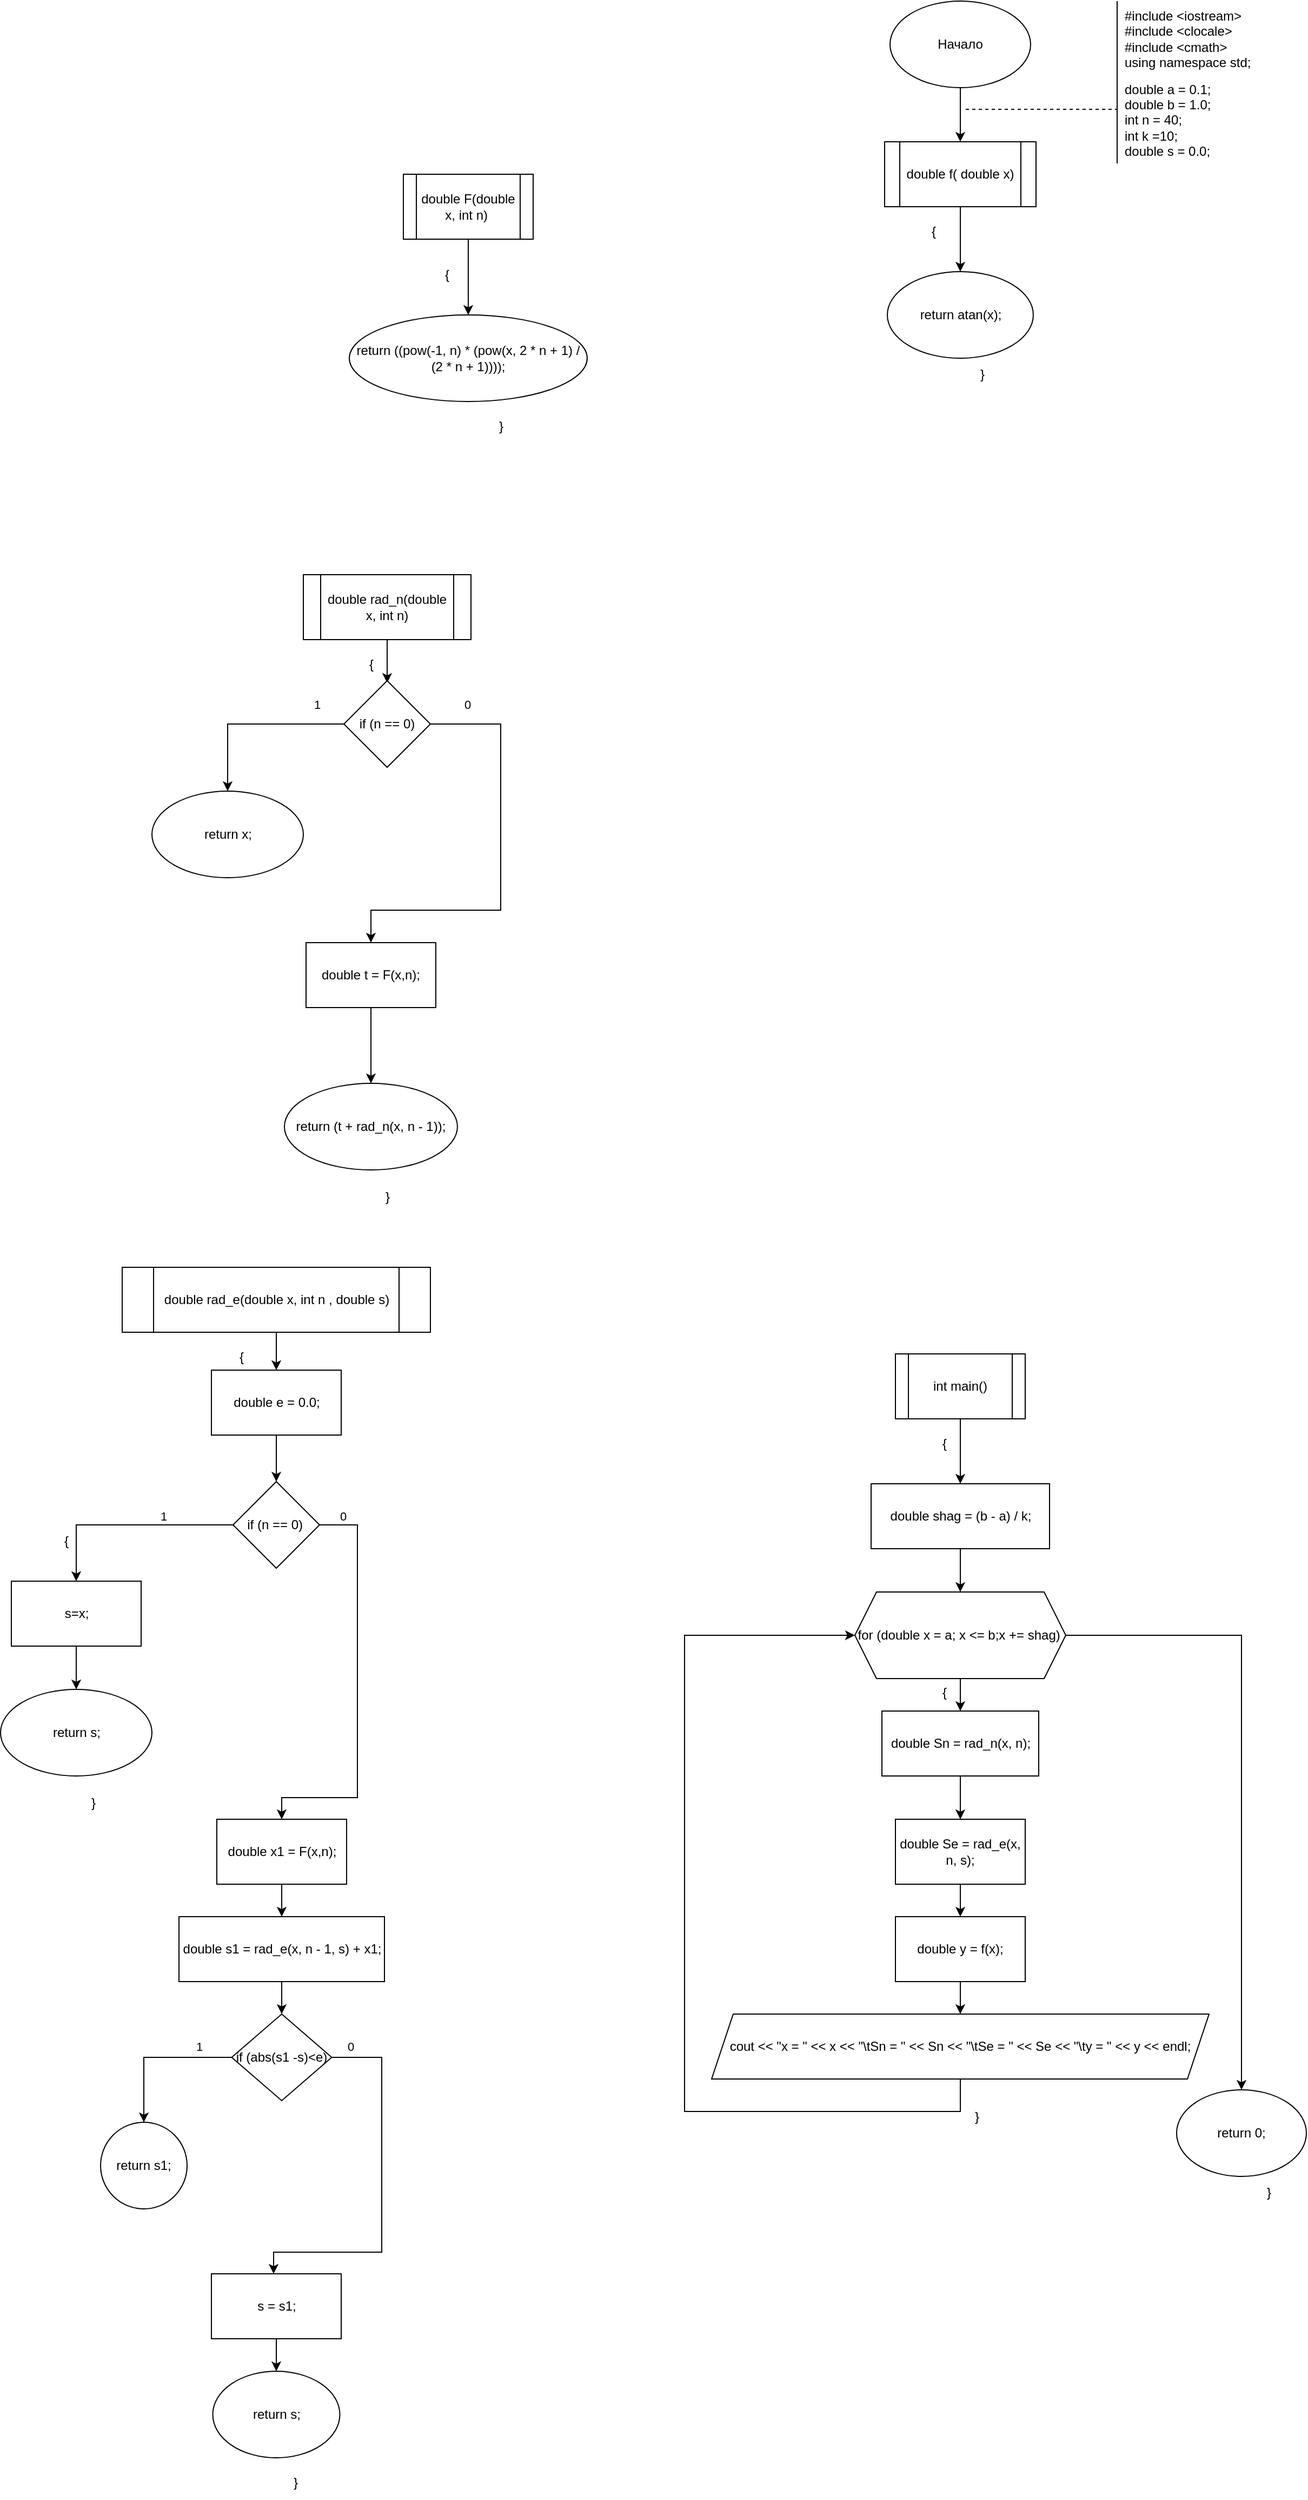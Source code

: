 <mxfile version="25.0.3">
  <diagram id="C5RBs43oDa-KdzZeNtuy" name="Page-1">
    <mxGraphModel dx="1949" dy="493" grid="1" gridSize="10" guides="1" tooltips="1" connect="1" arrows="1" fold="1" page="1" pageScale="1" pageWidth="827" pageHeight="1169" math="0" shadow="0">
      <root>
        <mxCell id="WIyWlLk6GJQsqaUBKTNV-0" />
        <mxCell id="WIyWlLk6GJQsqaUBKTNV-1" parent="WIyWlLk6GJQsqaUBKTNV-0" />
        <mxCell id="eYQngu6aigxKbDQcGf7c-2" value="" style="edgeStyle=orthogonalEdgeStyle;rounded=0;orthogonalLoop=1;jettySize=auto;html=1;" parent="WIyWlLk6GJQsqaUBKTNV-1" source="eYQngu6aigxKbDQcGf7c-0" target="eYQngu6aigxKbDQcGf7c-1" edge="1">
          <mxGeometry relative="1" as="geometry" />
        </mxCell>
        <mxCell id="eYQngu6aigxKbDQcGf7c-0" value="Начало" style="ellipse;whiteSpace=wrap;html=1;" parent="WIyWlLk6GJQsqaUBKTNV-1" vertex="1">
          <mxGeometry x="370" width="130" height="80" as="geometry" />
        </mxCell>
        <mxCell id="eYQngu6aigxKbDQcGf7c-6" value="" style="edgeStyle=orthogonalEdgeStyle;rounded=0;orthogonalLoop=1;jettySize=auto;html=1;" parent="WIyWlLk6GJQsqaUBKTNV-1" source="eYQngu6aigxKbDQcGf7c-1" target="eYQngu6aigxKbDQcGf7c-5" edge="1">
          <mxGeometry relative="1" as="geometry" />
        </mxCell>
        <mxCell id="eYQngu6aigxKbDQcGf7c-1" value="double f( double x)" style="shape=process;whiteSpace=wrap;html=1;backgroundOutline=1;" parent="WIyWlLk6GJQsqaUBKTNV-1" vertex="1">
          <mxGeometry x="365" y="130" width="140" height="60" as="geometry" />
        </mxCell>
        <mxCell id="eYQngu6aigxKbDQcGf7c-5" value="return atan(x);" style="ellipse;whiteSpace=wrap;html=1;" parent="WIyWlLk6GJQsqaUBKTNV-1" vertex="1">
          <mxGeometry x="367.5" y="250" width="135" height="80" as="geometry" />
        </mxCell>
        <mxCell id="eYQngu6aigxKbDQcGf7c-7" value="{" style="text;html=1;align=center;verticalAlign=middle;resizable=0;points=[];autosize=1;strokeColor=none;fillColor=none;" parent="WIyWlLk6GJQsqaUBKTNV-1" vertex="1">
          <mxGeometry x="395" y="198" width="30" height="30" as="geometry" />
        </mxCell>
        <mxCell id="eYQngu6aigxKbDQcGf7c-8" value="}" style="text;html=1;align=center;verticalAlign=middle;resizable=0;points=[];autosize=1;strokeColor=none;fillColor=none;" parent="WIyWlLk6GJQsqaUBKTNV-1" vertex="1">
          <mxGeometry x="440" y="330" width="30" height="30" as="geometry" />
        </mxCell>
        <mxCell id="eYQngu6aigxKbDQcGf7c-11" value="" style="edgeStyle=orthogonalEdgeStyle;rounded=0;orthogonalLoop=1;jettySize=auto;html=1;" parent="WIyWlLk6GJQsqaUBKTNV-1" source="eYQngu6aigxKbDQcGf7c-9" edge="1">
          <mxGeometry relative="1" as="geometry">
            <mxPoint x="-95" y="630" as="targetPoint" />
          </mxGeometry>
        </mxCell>
        <mxCell id="eYQngu6aigxKbDQcGf7c-9" value="double rad_n(double x, int n)" style="shape=process;whiteSpace=wrap;html=1;backgroundOutline=1;" parent="WIyWlLk6GJQsqaUBKTNV-1" vertex="1">
          <mxGeometry x="-172.5" y="530" width="155" height="60" as="geometry" />
        </mxCell>
        <mxCell id="eYQngu6aigxKbDQcGf7c-12" value="{" style="text;html=1;align=center;verticalAlign=middle;resizable=0;points=[];autosize=1;strokeColor=none;fillColor=none;" parent="WIyWlLk6GJQsqaUBKTNV-1" vertex="1">
          <mxGeometry x="-125" y="598" width="30" height="30" as="geometry" />
        </mxCell>
        <mxCell id="eYQngu6aigxKbDQcGf7c-36" value="" style="edgeStyle=orthogonalEdgeStyle;rounded=0;orthogonalLoop=1;jettySize=auto;html=1;" parent="WIyWlLk6GJQsqaUBKTNV-1" source="eYQngu6aigxKbDQcGf7c-34" target="eYQngu6aigxKbDQcGf7c-35" edge="1">
          <mxGeometry relative="1" as="geometry" />
        </mxCell>
        <mxCell id="eYQngu6aigxKbDQcGf7c-34" value="int main()" style="shape=process;whiteSpace=wrap;html=1;backgroundOutline=1;" parent="WIyWlLk6GJQsqaUBKTNV-1" vertex="1">
          <mxGeometry x="375" y="1250" width="120" height="60" as="geometry" />
        </mxCell>
        <mxCell id="eYQngu6aigxKbDQcGf7c-39" value="" style="edgeStyle=orthogonalEdgeStyle;rounded=0;orthogonalLoop=1;jettySize=auto;html=1;" parent="WIyWlLk6GJQsqaUBKTNV-1" source="eYQngu6aigxKbDQcGf7c-35" target="eYQngu6aigxKbDQcGf7c-38" edge="1">
          <mxGeometry relative="1" as="geometry" />
        </mxCell>
        <mxCell id="eYQngu6aigxKbDQcGf7c-35" value="double shag = (b - a) / k;" style="whiteSpace=wrap;html=1;" parent="WIyWlLk6GJQsqaUBKTNV-1" vertex="1">
          <mxGeometry x="352.5" y="1370" width="165" height="60" as="geometry" />
        </mxCell>
        <mxCell id="eYQngu6aigxKbDQcGf7c-37" value="{" style="text;html=1;align=center;verticalAlign=middle;resizable=0;points=[];autosize=1;strokeColor=none;fillColor=none;" parent="WIyWlLk6GJQsqaUBKTNV-1" vertex="1">
          <mxGeometry x="405" y="1318" width="30" height="30" as="geometry" />
        </mxCell>
        <mxCell id="eYQngu6aigxKbDQcGf7c-41" value="" style="edgeStyle=orthogonalEdgeStyle;rounded=0;orthogonalLoop=1;jettySize=auto;html=1;" parent="WIyWlLk6GJQsqaUBKTNV-1" source="eYQngu6aigxKbDQcGf7c-38" target="eYQngu6aigxKbDQcGf7c-40" edge="1">
          <mxGeometry relative="1" as="geometry" />
        </mxCell>
        <mxCell id="eYQngu6aigxKbDQcGf7c-38" value="for (double x = a; x &amp;lt;= b;x += shag)&amp;nbsp;" style="shape=hexagon;perimeter=hexagonPerimeter2;whiteSpace=wrap;html=1;fixedSize=1;" parent="WIyWlLk6GJQsqaUBKTNV-1" vertex="1">
          <mxGeometry x="337.5" y="1470" width="195" height="80" as="geometry" />
        </mxCell>
        <mxCell id="eYQngu6aigxKbDQcGf7c-43" value="" style="edgeStyle=orthogonalEdgeStyle;rounded=0;orthogonalLoop=1;jettySize=auto;html=1;" parent="WIyWlLk6GJQsqaUBKTNV-1" source="eYQngu6aigxKbDQcGf7c-40" target="eYQngu6aigxKbDQcGf7c-42" edge="1">
          <mxGeometry relative="1" as="geometry" />
        </mxCell>
        <mxCell id="eYQngu6aigxKbDQcGf7c-40" value="double Sn = rad_n(x, n);" style="whiteSpace=wrap;html=1;" parent="WIyWlLk6GJQsqaUBKTNV-1" vertex="1">
          <mxGeometry x="362.5" y="1580" width="145" height="60" as="geometry" />
        </mxCell>
        <mxCell id="eYQngu6aigxKbDQcGf7c-47" value="" style="edgeStyle=orthogonalEdgeStyle;rounded=0;orthogonalLoop=1;jettySize=auto;html=1;" parent="WIyWlLk6GJQsqaUBKTNV-1" source="eYQngu6aigxKbDQcGf7c-42" target="eYQngu6aigxKbDQcGf7c-46" edge="1">
          <mxGeometry relative="1" as="geometry" />
        </mxCell>
        <mxCell id="eYQngu6aigxKbDQcGf7c-42" value="double Se = rad_e(x, n, s);" style="whiteSpace=wrap;html=1;" parent="WIyWlLk6GJQsqaUBKTNV-1" vertex="1">
          <mxGeometry x="375" y="1680" width="120" height="60" as="geometry" />
        </mxCell>
        <mxCell id="eYQngu6aigxKbDQcGf7c-45" value="{" style="text;html=1;align=center;verticalAlign=middle;resizable=0;points=[];autosize=1;strokeColor=none;fillColor=none;" parent="WIyWlLk6GJQsqaUBKTNV-1" vertex="1">
          <mxGeometry x="405" y="1548" width="30" height="30" as="geometry" />
        </mxCell>
        <mxCell id="eYQngu6aigxKbDQcGf7c-49" value="" style="edgeStyle=orthogonalEdgeStyle;rounded=0;orthogonalLoop=1;jettySize=auto;html=1;" parent="WIyWlLk6GJQsqaUBKTNV-1" source="eYQngu6aigxKbDQcGf7c-46" target="eYQngu6aigxKbDQcGf7c-48" edge="1">
          <mxGeometry relative="1" as="geometry" />
        </mxCell>
        <mxCell id="eYQngu6aigxKbDQcGf7c-46" value="double y = f(x);" style="whiteSpace=wrap;html=1;" parent="WIyWlLk6GJQsqaUBKTNV-1" vertex="1">
          <mxGeometry x="375" y="1770" width="120" height="60" as="geometry" />
        </mxCell>
        <mxCell id="eYQngu6aigxKbDQcGf7c-50" style="edgeStyle=orthogonalEdgeStyle;rounded=0;orthogonalLoop=1;jettySize=auto;html=1;exitX=0.5;exitY=1;exitDx=0;exitDy=0;entryX=0;entryY=0.5;entryDx=0;entryDy=0;" parent="WIyWlLk6GJQsqaUBKTNV-1" source="eYQngu6aigxKbDQcGf7c-48" target="eYQngu6aigxKbDQcGf7c-38" edge="1">
          <mxGeometry relative="1" as="geometry">
            <mxPoint x="270" y="1630" as="targetPoint" />
            <Array as="points">
              <mxPoint x="435" y="1950" />
              <mxPoint x="180" y="1950" />
              <mxPoint x="180" y="1510" />
            </Array>
          </mxGeometry>
        </mxCell>
        <mxCell id="eYQngu6aigxKbDQcGf7c-48" value="cout &amp;lt;&amp;lt; &quot;x = &quot; &amp;lt;&amp;lt; x &amp;lt;&amp;lt; &quot;\tSn = &quot; &amp;lt;&amp;lt; Sn &amp;lt;&amp;lt; &quot;\tSe = &quot; &amp;lt;&amp;lt; Se &amp;lt;&amp;lt; &quot;\ty = &quot; &amp;lt;&amp;lt; y &amp;lt;&amp;lt; endl;" style="shape=parallelogram;perimeter=parallelogramPerimeter;whiteSpace=wrap;html=1;fixedSize=1;" parent="WIyWlLk6GJQsqaUBKTNV-1" vertex="1">
          <mxGeometry x="205" y="1860" width="460" height="60" as="geometry" />
        </mxCell>
        <mxCell id="eYQngu6aigxKbDQcGf7c-53" value="}" style="text;html=1;align=center;verticalAlign=middle;resizable=0;points=[];autosize=1;strokeColor=none;fillColor=none;" parent="WIyWlLk6GJQsqaUBKTNV-1" vertex="1">
          <mxGeometry x="435" y="1940" width="30" height="30" as="geometry" />
        </mxCell>
        <mxCell id="eYQngu6aigxKbDQcGf7c-54" value="}" style="text;html=1;align=center;verticalAlign=middle;resizable=0;points=[];autosize=1;strokeColor=none;fillColor=none;" parent="WIyWlLk6GJQsqaUBKTNV-1" vertex="1">
          <mxGeometry x="705" y="2010" width="30" height="30" as="geometry" />
        </mxCell>
        <mxCell id="eYQngu6aigxKbDQcGf7c-55" value="" style="endArrow=none;html=1;rounded=0;" parent="WIyWlLk6GJQsqaUBKTNV-1" edge="1">
          <mxGeometry width="50" height="50" relative="1" as="geometry">
            <mxPoint x="580" y="150" as="sourcePoint" />
            <mxPoint x="580" as="targetPoint" />
          </mxGeometry>
        </mxCell>
        <mxCell id="eYQngu6aigxKbDQcGf7c-56" value="&lt;div&gt;#include &amp;lt;iostream&amp;gt;&lt;/div&gt;&lt;div&gt;#include &amp;lt;clocale&amp;gt;&lt;/div&gt;&lt;div&gt;#include &amp;lt;cmath&amp;gt;&lt;/div&gt;&lt;div&gt;using namespace std;&lt;/div&gt;" style="text;html=1;align=left;verticalAlign=middle;resizable=0;points=[];autosize=1;strokeColor=none;fillColor=none;" parent="WIyWlLk6GJQsqaUBKTNV-1" vertex="1">
          <mxGeometry x="585" width="140" height="70" as="geometry" />
        </mxCell>
        <mxCell id="eYQngu6aigxKbDQcGf7c-57" value="&lt;div&gt;double a = 0.1;&lt;/div&gt;&lt;div&gt;double b = 1.0;&lt;/div&gt;&lt;div&gt;&lt;span style=&quot;background-color: initial;&quot;&gt;int n = 40;&lt;/span&gt;&lt;/div&gt;&lt;div&gt;int k =10;&lt;/div&gt;&lt;div&gt;double s = 0.0;&lt;/div&gt;" style="text;html=1;align=left;verticalAlign=middle;resizable=0;points=[];autosize=1;strokeColor=none;fillColor=none;" parent="WIyWlLk6GJQsqaUBKTNV-1" vertex="1">
          <mxGeometry x="585" y="65" width="100" height="90" as="geometry" />
        </mxCell>
        <mxCell id="eYQngu6aigxKbDQcGf7c-58" value="" style="edgeStyle=orthogonalEdgeStyle;rounded=0;orthogonalLoop=1;jettySize=auto;html=1;exitX=1;exitY=0.5;exitDx=0;exitDy=0;" parent="WIyWlLk6GJQsqaUBKTNV-1" source="eYQngu6aigxKbDQcGf7c-38" target="eYQngu6aigxKbDQcGf7c-52" edge="1">
          <mxGeometry relative="1" as="geometry">
            <mxPoint x="700" y="2030" as="targetPoint" />
            <mxPoint x="533" y="1510" as="sourcePoint" />
          </mxGeometry>
        </mxCell>
        <mxCell id="eYQngu6aigxKbDQcGf7c-52" value="return 0;" style="ellipse;whiteSpace=wrap;html=1;" parent="WIyWlLk6GJQsqaUBKTNV-1" vertex="1">
          <mxGeometry x="635" y="1930" width="120" height="80" as="geometry" />
        </mxCell>
        <mxCell id="_p6gw4xu6n_L145d8y4m-2" value="" style="edgeStyle=orthogonalEdgeStyle;rounded=0;orthogonalLoop=1;jettySize=auto;html=1;" edge="1" parent="WIyWlLk6GJQsqaUBKTNV-1" source="_p6gw4xu6n_L145d8y4m-0" target="_p6gw4xu6n_L145d8y4m-1">
          <mxGeometry relative="1" as="geometry" />
        </mxCell>
        <mxCell id="_p6gw4xu6n_L145d8y4m-0" value="double F(double x, int n)&amp;nbsp;" style="shape=process;whiteSpace=wrap;html=1;backgroundOutline=1;" vertex="1" parent="WIyWlLk6GJQsqaUBKTNV-1">
          <mxGeometry x="-80" y="160" width="120" height="60" as="geometry" />
        </mxCell>
        <mxCell id="_p6gw4xu6n_L145d8y4m-1" value="return ((pow(-1, n) * (pow(x, 2 * n + 1) / (2 * n + 1))));" style="ellipse;whiteSpace=wrap;html=1;" vertex="1" parent="WIyWlLk6GJQsqaUBKTNV-1">
          <mxGeometry x="-130" y="290" width="220" height="80" as="geometry" />
        </mxCell>
        <mxCell id="_p6gw4xu6n_L145d8y4m-3" value="{" style="text;html=1;align=center;verticalAlign=middle;resizable=0;points=[];autosize=1;strokeColor=none;fillColor=none;" vertex="1" parent="WIyWlLk6GJQsqaUBKTNV-1">
          <mxGeometry x="-55" y="238" width="30" height="30" as="geometry" />
        </mxCell>
        <mxCell id="_p6gw4xu6n_L145d8y4m-4" value="}" style="text;html=1;align=center;verticalAlign=middle;resizable=0;points=[];autosize=1;strokeColor=none;fillColor=none;" vertex="1" parent="WIyWlLk6GJQsqaUBKTNV-1">
          <mxGeometry x="-5" y="378" width="30" height="30" as="geometry" />
        </mxCell>
        <mxCell id="_p6gw4xu6n_L145d8y4m-7" value="" style="edgeStyle=orthogonalEdgeStyle;rounded=0;orthogonalLoop=1;jettySize=auto;html=1;" edge="1" parent="WIyWlLk6GJQsqaUBKTNV-1" source="_p6gw4xu6n_L145d8y4m-5" target="_p6gw4xu6n_L145d8y4m-6">
          <mxGeometry relative="1" as="geometry" />
        </mxCell>
        <mxCell id="_p6gw4xu6n_L145d8y4m-9" value="1" style="edgeLabel;html=1;align=center;verticalAlign=middle;resizable=0;points=[];" vertex="1" connectable="0" parent="_p6gw4xu6n_L145d8y4m-7">
          <mxGeometry x="-0.724" y="3" relative="1" as="geometry">
            <mxPoint x="-2" y="-21" as="offset" />
          </mxGeometry>
        </mxCell>
        <mxCell id="_p6gw4xu6n_L145d8y4m-5" value="if (n == 0)" style="rhombus;whiteSpace=wrap;html=1;" vertex="1" parent="WIyWlLk6GJQsqaUBKTNV-1">
          <mxGeometry x="-135" y="628" width="80" height="80" as="geometry" />
        </mxCell>
        <mxCell id="_p6gw4xu6n_L145d8y4m-6" value="return x;" style="ellipse;whiteSpace=wrap;html=1;" vertex="1" parent="WIyWlLk6GJQsqaUBKTNV-1">
          <mxGeometry x="-312.5" y="730" width="140" height="80" as="geometry" />
        </mxCell>
        <mxCell id="_p6gw4xu6n_L145d8y4m-8" value="" style="endArrow=classic;html=1;rounded=0;exitX=1;exitY=0.5;exitDx=0;exitDy=0;" edge="1" parent="WIyWlLk6GJQsqaUBKTNV-1" source="_p6gw4xu6n_L145d8y4m-5" target="_p6gw4xu6n_L145d8y4m-11">
          <mxGeometry width="50" height="50" relative="1" as="geometry">
            <mxPoint x="-30" y="920" as="sourcePoint" />
            <mxPoint x="-110" y="890" as="targetPoint" />
            <Array as="points">
              <mxPoint x="10" y="668" />
              <mxPoint x="10" y="840" />
              <mxPoint x="-110" y="840" />
            </Array>
          </mxGeometry>
        </mxCell>
        <mxCell id="_p6gw4xu6n_L145d8y4m-10" value="0" style="edgeLabel;html=1;align=center;verticalAlign=middle;resizable=0;points=[];" vertex="1" connectable="0" parent="_p6gw4xu6n_L145d8y4m-8">
          <mxGeometry x="-0.812" y="1" relative="1" as="geometry">
            <mxPoint x="-3" y="-17" as="offset" />
          </mxGeometry>
        </mxCell>
        <mxCell id="_p6gw4xu6n_L145d8y4m-13" value="" style="edgeStyle=orthogonalEdgeStyle;rounded=0;orthogonalLoop=1;jettySize=auto;html=1;" edge="1" parent="WIyWlLk6GJQsqaUBKTNV-1" source="_p6gw4xu6n_L145d8y4m-11" target="_p6gw4xu6n_L145d8y4m-12">
          <mxGeometry relative="1" as="geometry" />
        </mxCell>
        <mxCell id="_p6gw4xu6n_L145d8y4m-11" value="double t = F(x,n);" style="rounded=0;whiteSpace=wrap;html=1;" vertex="1" parent="WIyWlLk6GJQsqaUBKTNV-1">
          <mxGeometry x="-170" y="870" width="120" height="60" as="geometry" />
        </mxCell>
        <mxCell id="_p6gw4xu6n_L145d8y4m-12" value="return (t + rad_n(x, n - 1));" style="ellipse;whiteSpace=wrap;html=1;rounded=0;" vertex="1" parent="WIyWlLk6GJQsqaUBKTNV-1">
          <mxGeometry x="-190" y="1000" width="160" height="80" as="geometry" />
        </mxCell>
        <mxCell id="_p6gw4xu6n_L145d8y4m-14" value="}" style="text;html=1;align=center;verticalAlign=middle;resizable=0;points=[];autosize=1;strokeColor=none;fillColor=none;" vertex="1" parent="WIyWlLk6GJQsqaUBKTNV-1">
          <mxGeometry x="-110" y="1090" width="30" height="30" as="geometry" />
        </mxCell>
        <mxCell id="_p6gw4xu6n_L145d8y4m-19" value="" style="edgeStyle=orthogonalEdgeStyle;rounded=0;orthogonalLoop=1;jettySize=auto;html=1;" edge="1" parent="WIyWlLk6GJQsqaUBKTNV-1" source="_p6gw4xu6n_L145d8y4m-15" target="_p6gw4xu6n_L145d8y4m-18">
          <mxGeometry relative="1" as="geometry" />
        </mxCell>
        <mxCell id="_p6gw4xu6n_L145d8y4m-15" value="double rad_e(double x, int n , double s)" style="shape=process;whiteSpace=wrap;html=1;backgroundOutline=1;" vertex="1" parent="WIyWlLk6GJQsqaUBKTNV-1">
          <mxGeometry x="-340" y="1170" width="285" height="60" as="geometry" />
        </mxCell>
        <mxCell id="_p6gw4xu6n_L145d8y4m-21" value="" style="edgeStyle=orthogonalEdgeStyle;rounded=0;orthogonalLoop=1;jettySize=auto;html=1;" edge="1" parent="WIyWlLk6GJQsqaUBKTNV-1" source="_p6gw4xu6n_L145d8y4m-18" target="_p6gw4xu6n_L145d8y4m-20">
          <mxGeometry relative="1" as="geometry" />
        </mxCell>
        <mxCell id="_p6gw4xu6n_L145d8y4m-18" value="double e = 0.0;" style="whiteSpace=wrap;html=1;" vertex="1" parent="WIyWlLk6GJQsqaUBKTNV-1">
          <mxGeometry x="-257.5" y="1265" width="120" height="60" as="geometry" />
        </mxCell>
        <mxCell id="_p6gw4xu6n_L145d8y4m-23" value="" style="edgeStyle=orthogonalEdgeStyle;rounded=0;orthogonalLoop=1;jettySize=auto;html=1;" edge="1" parent="WIyWlLk6GJQsqaUBKTNV-1" source="_p6gw4xu6n_L145d8y4m-20" target="_p6gw4xu6n_L145d8y4m-22">
          <mxGeometry relative="1" as="geometry" />
        </mxCell>
        <mxCell id="_p6gw4xu6n_L145d8y4m-24" value="1" style="edgeLabel;html=1;align=center;verticalAlign=middle;resizable=0;points=[];" vertex="1" connectable="0" parent="_p6gw4xu6n_L145d8y4m-23">
          <mxGeometry x="-0.341" y="1" relative="1" as="geometry">
            <mxPoint y="-9" as="offset" />
          </mxGeometry>
        </mxCell>
        <mxCell id="_p6gw4xu6n_L145d8y4m-29" style="edgeStyle=orthogonalEdgeStyle;rounded=0;orthogonalLoop=1;jettySize=auto;html=1;exitX=1;exitY=0.5;exitDx=0;exitDy=0;" edge="1" parent="WIyWlLk6GJQsqaUBKTNV-1" source="_p6gw4xu6n_L145d8y4m-20">
          <mxGeometry relative="1" as="geometry">
            <mxPoint x="-192.5" y="1680" as="targetPoint" />
            <Array as="points">
              <mxPoint x="-122.5" y="1408" />
              <mxPoint x="-122.5" y="1660" />
            </Array>
          </mxGeometry>
        </mxCell>
        <mxCell id="_p6gw4xu6n_L145d8y4m-30" value="0" style="edgeLabel;html=1;align=center;verticalAlign=middle;resizable=0;points=[];" vertex="1" connectable="0" parent="_p6gw4xu6n_L145d8y4m-29">
          <mxGeometry x="-0.899" relative="1" as="geometry">
            <mxPoint x="2" y="-8" as="offset" />
          </mxGeometry>
        </mxCell>
        <mxCell id="_p6gw4xu6n_L145d8y4m-20" value="if (n == 0)&amp;nbsp;" style="rhombus;whiteSpace=wrap;html=1;" vertex="1" parent="WIyWlLk6GJQsqaUBKTNV-1">
          <mxGeometry x="-237.5" y="1368" width="80" height="80" as="geometry" />
        </mxCell>
        <mxCell id="_p6gw4xu6n_L145d8y4m-27" value="" style="edgeStyle=orthogonalEdgeStyle;rounded=0;orthogonalLoop=1;jettySize=auto;html=1;" edge="1" parent="WIyWlLk6GJQsqaUBKTNV-1" source="_p6gw4xu6n_L145d8y4m-22" target="_p6gw4xu6n_L145d8y4m-26">
          <mxGeometry relative="1" as="geometry" />
        </mxCell>
        <mxCell id="_p6gw4xu6n_L145d8y4m-22" value="s=x;" style="whiteSpace=wrap;html=1;" vertex="1" parent="WIyWlLk6GJQsqaUBKTNV-1">
          <mxGeometry x="-442.5" y="1460" width="120" height="60" as="geometry" />
        </mxCell>
        <mxCell id="_p6gw4xu6n_L145d8y4m-25" value="{" style="text;html=1;align=center;verticalAlign=middle;resizable=0;points=[];autosize=1;strokeColor=none;fillColor=none;" vertex="1" parent="WIyWlLk6GJQsqaUBKTNV-1">
          <mxGeometry x="-407.5" y="1408" width="30" height="30" as="geometry" />
        </mxCell>
        <mxCell id="_p6gw4xu6n_L145d8y4m-26" value="return s;" style="ellipse;whiteSpace=wrap;html=1;" vertex="1" parent="WIyWlLk6GJQsqaUBKTNV-1">
          <mxGeometry x="-452.5" y="1560" width="140" height="80" as="geometry" />
        </mxCell>
        <mxCell id="_p6gw4xu6n_L145d8y4m-28" value="}" style="text;html=1;align=center;verticalAlign=middle;resizable=0;points=[];autosize=1;strokeColor=none;fillColor=none;" vertex="1" parent="WIyWlLk6GJQsqaUBKTNV-1">
          <mxGeometry x="-382.5" y="1650" width="30" height="30" as="geometry" />
        </mxCell>
        <mxCell id="_p6gw4xu6n_L145d8y4m-34" value="" style="edgeStyle=orthogonalEdgeStyle;rounded=0;orthogonalLoop=1;jettySize=auto;html=1;" edge="1" parent="WIyWlLk6GJQsqaUBKTNV-1" source="_p6gw4xu6n_L145d8y4m-32" target="_p6gw4xu6n_L145d8y4m-33">
          <mxGeometry relative="1" as="geometry" />
        </mxCell>
        <mxCell id="_p6gw4xu6n_L145d8y4m-32" value="double x1 = F(x,n);" style="whiteSpace=wrap;html=1;" vertex="1" parent="WIyWlLk6GJQsqaUBKTNV-1">
          <mxGeometry x="-252.5" y="1680" width="120" height="60" as="geometry" />
        </mxCell>
        <mxCell id="_p6gw4xu6n_L145d8y4m-36" value="" style="edgeStyle=orthogonalEdgeStyle;rounded=0;orthogonalLoop=1;jettySize=auto;html=1;" edge="1" parent="WIyWlLk6GJQsqaUBKTNV-1" source="_p6gw4xu6n_L145d8y4m-33">
          <mxGeometry relative="1" as="geometry">
            <mxPoint x="-192.5" y="1860.0" as="targetPoint" />
          </mxGeometry>
        </mxCell>
        <mxCell id="_p6gw4xu6n_L145d8y4m-33" value="double s1 = rad_e(x, n - 1, s) + x1;" style="whiteSpace=wrap;html=1;" vertex="1" parent="WIyWlLk6GJQsqaUBKTNV-1">
          <mxGeometry x="-287.5" y="1770" width="190" height="60" as="geometry" />
        </mxCell>
        <mxCell id="_p6gw4xu6n_L145d8y4m-38" value="" style="edgeStyle=orthogonalEdgeStyle;rounded=0;orthogonalLoop=1;jettySize=auto;html=1;" edge="1" parent="WIyWlLk6GJQsqaUBKTNV-1" source="_p6gw4xu6n_L145d8y4m-35" target="_p6gw4xu6n_L145d8y4m-37">
          <mxGeometry relative="1" as="geometry" />
        </mxCell>
        <mxCell id="_p6gw4xu6n_L145d8y4m-41" value="1" style="edgeLabel;html=1;align=center;verticalAlign=middle;resizable=0;points=[];" vertex="1" connectable="0" parent="_p6gw4xu6n_L145d8y4m-38">
          <mxGeometry x="-0.565" y="2" relative="1" as="geometry">
            <mxPoint y="-12" as="offset" />
          </mxGeometry>
        </mxCell>
        <mxCell id="_p6gw4xu6n_L145d8y4m-39" style="edgeStyle=orthogonalEdgeStyle;rounded=0;orthogonalLoop=1;jettySize=auto;html=1;exitX=1;exitY=0.5;exitDx=0;exitDy=0;" edge="1" parent="WIyWlLk6GJQsqaUBKTNV-1" source="_p6gw4xu6n_L145d8y4m-35">
          <mxGeometry relative="1" as="geometry">
            <mxPoint x="-200" y="2100" as="targetPoint" />
            <Array as="points">
              <mxPoint x="-100" y="1900" />
              <mxPoint x="-100" y="2080" />
            </Array>
          </mxGeometry>
        </mxCell>
        <mxCell id="_p6gw4xu6n_L145d8y4m-40" value="0" style="edgeLabel;html=1;align=center;verticalAlign=middle;resizable=0;points=[];" vertex="1" connectable="0" parent="_p6gw4xu6n_L145d8y4m-39">
          <mxGeometry x="-0.92" y="-1" relative="1" as="geometry">
            <mxPoint x="3" y="-11" as="offset" />
          </mxGeometry>
        </mxCell>
        <mxCell id="_p6gw4xu6n_L145d8y4m-35" value="if (abs(s1 -s)&amp;lt;e)" style="rhombus;whiteSpace=wrap;html=1;" vertex="1" parent="WIyWlLk6GJQsqaUBKTNV-1">
          <mxGeometry x="-238.75" y="1860" width="92.5" height="80" as="geometry" />
        </mxCell>
        <mxCell id="_p6gw4xu6n_L145d8y4m-37" value="return s1;" style="ellipse;whiteSpace=wrap;html=1;" vertex="1" parent="WIyWlLk6GJQsqaUBKTNV-1">
          <mxGeometry x="-360" y="1960" width="80" height="80" as="geometry" />
        </mxCell>
        <mxCell id="_p6gw4xu6n_L145d8y4m-44" value="" style="edgeStyle=orthogonalEdgeStyle;rounded=0;orthogonalLoop=1;jettySize=auto;html=1;" edge="1" parent="WIyWlLk6GJQsqaUBKTNV-1" source="_p6gw4xu6n_L145d8y4m-42" target="_p6gw4xu6n_L145d8y4m-43">
          <mxGeometry relative="1" as="geometry" />
        </mxCell>
        <mxCell id="_p6gw4xu6n_L145d8y4m-42" value="s = s1;" style="whiteSpace=wrap;html=1;" vertex="1" parent="WIyWlLk6GJQsqaUBKTNV-1">
          <mxGeometry x="-257.5" y="2100" width="120" height="60" as="geometry" />
        </mxCell>
        <mxCell id="_p6gw4xu6n_L145d8y4m-43" value="return s;" style="ellipse;whiteSpace=wrap;html=1;" vertex="1" parent="WIyWlLk6GJQsqaUBKTNV-1">
          <mxGeometry x="-256.25" y="2190" width="117.5" height="80" as="geometry" />
        </mxCell>
        <mxCell id="_p6gw4xu6n_L145d8y4m-45" value="}" style="text;html=1;align=center;verticalAlign=middle;resizable=0;points=[];autosize=1;strokeColor=none;fillColor=none;" vertex="1" parent="WIyWlLk6GJQsqaUBKTNV-1">
          <mxGeometry x="-195" y="2278" width="30" height="30" as="geometry" />
        </mxCell>
        <mxCell id="_p6gw4xu6n_L145d8y4m-46" value="{" style="text;html=1;align=center;verticalAlign=middle;resizable=0;points=[];autosize=1;strokeColor=none;fillColor=none;" vertex="1" parent="WIyWlLk6GJQsqaUBKTNV-1">
          <mxGeometry x="-245" y="1238" width="30" height="30" as="geometry" />
        </mxCell>
        <mxCell id="_p6gw4xu6n_L145d8y4m-47" value="" style="endArrow=none;dashed=1;html=1;rounded=0;" edge="1" parent="WIyWlLk6GJQsqaUBKTNV-1">
          <mxGeometry width="50" height="50" relative="1" as="geometry">
            <mxPoint x="440" y="100" as="sourcePoint" />
            <mxPoint x="580" y="100" as="targetPoint" />
          </mxGeometry>
        </mxCell>
      </root>
    </mxGraphModel>
  </diagram>
</mxfile>
